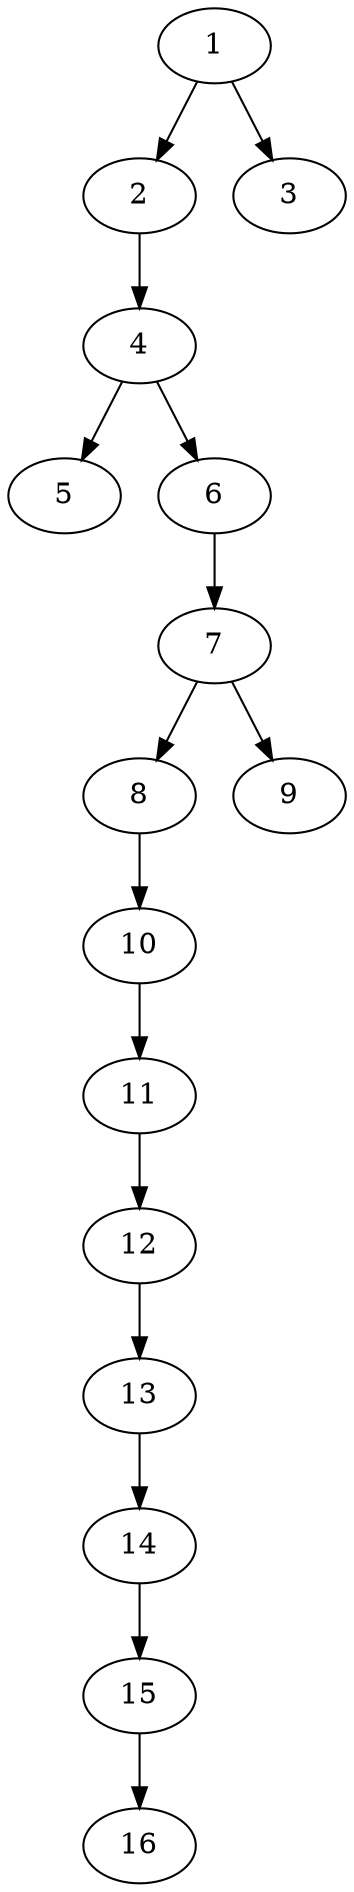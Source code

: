 // DAG (tier=1-easy, mode=data, n=16, ccr=0.319, fat=0.373, density=0.334, regular=0.663, jump=0.008, mindata=1048576, maxdata=8388608)
// DAG automatically generated by daggen at Sun Aug 24 16:33:33 2025
// /home/ermia/Project/Environments/daggen/bin/daggen --dot --ccr 0.319 --fat 0.373 --regular 0.663 --density 0.334 --jump 0.008 --mindata 1048576 --maxdata 8388608 -n 16 
digraph G {
  1 [size="40512500064306855936", alpha="0.11", expect_size="20256250032153427968"]
  1 -> 2 [size ="94366102192128"]
  1 -> 3 [size ="94366102192128"]
  2 [size="39575227474999928", alpha="0.11", expect_size="19787613737499964"]
  2 -> 4 [size ="15606971629568"]
  3 [size="286251635171701817344", alpha="0.10", expect_size="143125817585850908672"]
  4 [size="106020462232183242752", alpha="0.17", expect_size="53010231116091621376"]
  4 -> 5 [size ="179204859625472"]
  4 -> 6 [size ="179204859625472"]
  5 [size="1398229569707143", alpha="0.00", expect_size="699114784853571"]
  6 [size="4456023783932690432", alpha="0.20", expect_size="2228011891966345216"]
  6 -> 7 [size ="21663152340992"]
  7 [size="11500511757087514", alpha="0.06", expect_size="5750255878543757"]
  7 -> 8 [size ="440804581572608"]
  7 -> 9 [size ="440804581572608"]
  8 [size="194340549269342592", alpha="0.13", expect_size="97170274634671296"]
  8 -> 10 [size ="94816805322752"]
  9 [size="7912767001318129664", alpha="0.04", expect_size="3956383500659064832"]
  10 [size="39577633525331918848", alpha="0.02", expect_size="19788816762665959424"]
  10 -> 11 [size ="92908732547072"]
  11 [size="132605447365624928", alpha="0.18", expect_size="66302723682812464"]
  11 -> 12 [size ="115835402190848"]
  12 [size="53467420629806350336", alpha="0.09", expect_size="26733710314903175168"]
  12 -> 13 [size ="113540153212928"]
  13 [size="550956059797306240", alpha="0.13", expect_size="275478029898653120"]
  13 -> 14 [size ="226479128444928"]
  14 [size="123713240757178466304", alpha="0.08", expect_size="61856620378589233152"]
  14 -> 15 [size ="198625091125248"]
  15 [size="1469176243340092416", alpha="0.06", expect_size="734588121670046208"]
  15 -> 16 [size ="515873924186112"]
  16 [size="763426822736313472", alpha="0.16", expect_size="381713411368156736"]
}
